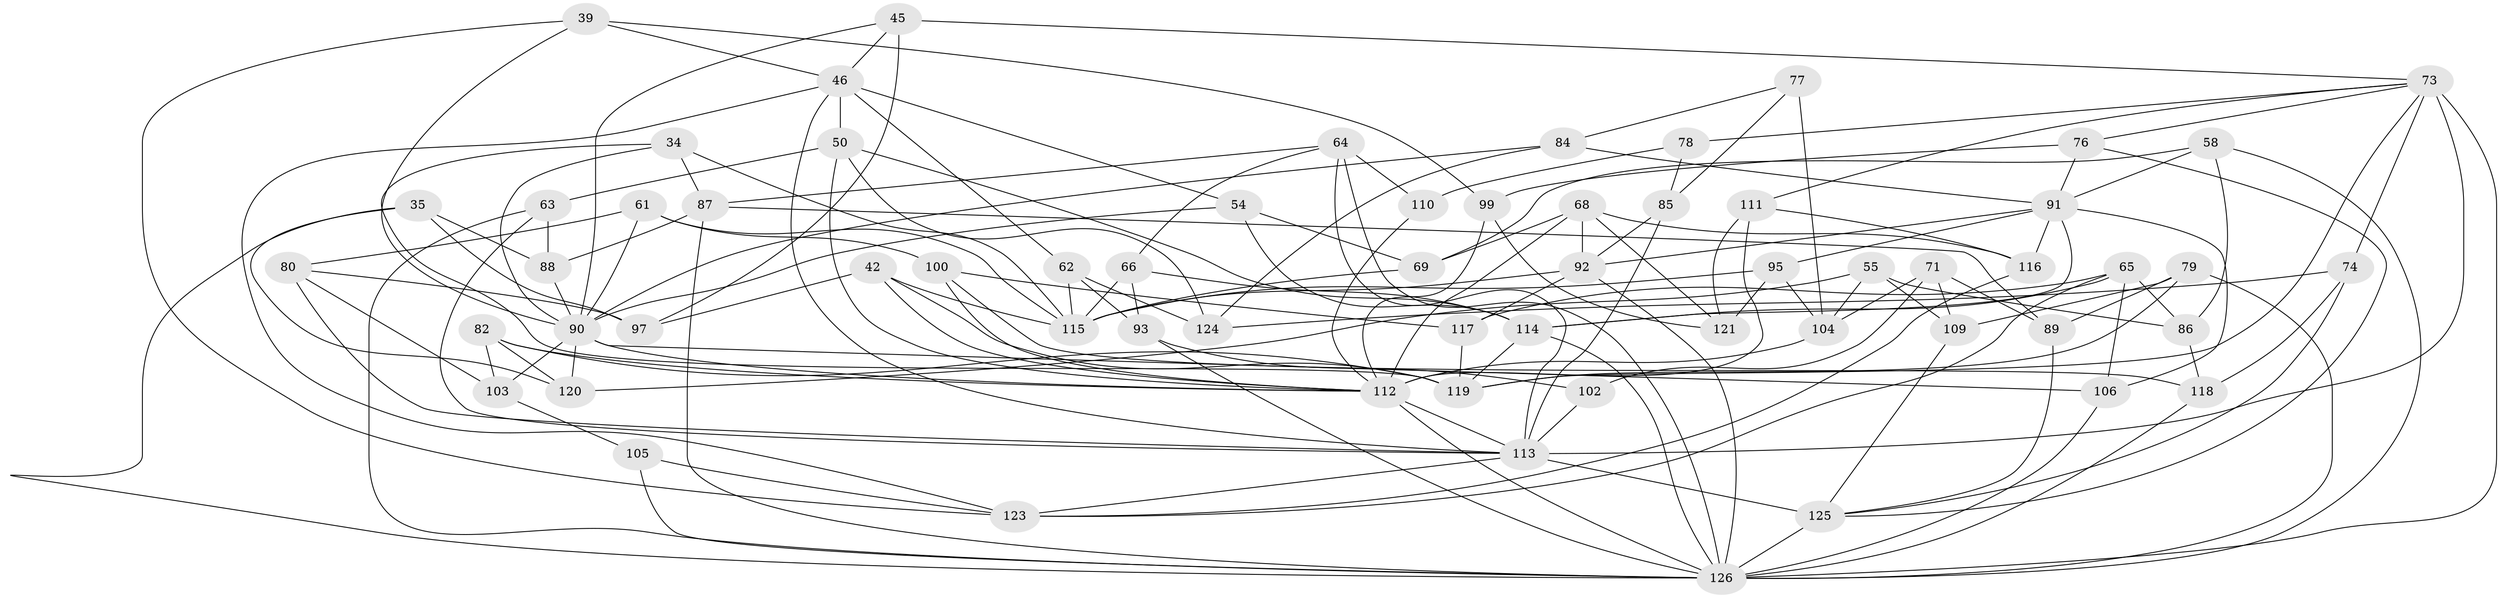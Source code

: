 // original degree distribution, {4: 1.0}
// Generated by graph-tools (version 1.1) at 2025/59/03/09/25 04:59:33]
// undirected, 63 vertices, 156 edges
graph export_dot {
graph [start="1"]
  node [color=gray90,style=filled];
  34;
  35;
  39;
  42;
  45;
  46 [super="+4+28"];
  50 [super="+10"];
  54;
  55;
  58;
  61;
  62;
  63;
  64 [super="+7"];
  65 [super="+53"];
  66;
  68 [super="+47"];
  69;
  71;
  73 [super="+44+60+49"];
  74;
  76;
  77;
  78;
  79;
  80;
  82;
  84;
  85;
  86;
  87 [super="+40"];
  88;
  89;
  90 [super="+52+72"];
  91 [super="+30+59"];
  92 [super="+9+16"];
  93;
  95;
  97;
  99;
  100;
  102;
  103;
  104 [super="+41"];
  105;
  106 [super="+70"];
  109;
  110 [super="+25"];
  111;
  112 [super="+3+15+51+98+57"];
  113 [super="+1+18+38+107"];
  114 [super="+56"];
  115 [super="+43"];
  116;
  117;
  118;
  119 [super="+67+33"];
  120;
  121;
  123 [super="+32"];
  124;
  125 [super="+122"];
  126 [super="+81+83+108"];
  34 -- 115;
  34 -- 87;
  34 -- 90;
  34 -- 119;
  35 -- 120;
  35 -- 88;
  35 -- 97;
  35 -- 126;
  39 -- 123;
  39 -- 99;
  39 -- 46;
  39 -- 90;
  42 -- 97;
  42 -- 119;
  42 -- 112;
  42 -- 115;
  45 -- 90;
  45 -- 97;
  45 -- 46;
  45 -- 73;
  46 -- 113;
  46 -- 54;
  46 -- 62;
  46 -- 50 [weight=2];
  46 -- 123;
  50 -- 63;
  50 -- 124;
  50 -- 112;
  50 -- 114;
  54 -- 69;
  54 -- 90;
  54 -- 114;
  55 -- 86;
  55 -- 104;
  55 -- 109;
  55 -- 120;
  58 -- 86;
  58 -- 69;
  58 -- 126;
  58 -- 91;
  61 -- 80;
  61 -- 100;
  61 -- 90;
  61 -- 115;
  62 -- 93;
  62 -- 124;
  62 -- 115;
  63 -- 88;
  63 -- 126;
  63 -- 113;
  64 -- 66;
  64 -- 110 [weight=2];
  64 -- 113;
  64 -- 126;
  64 -- 87;
  65 -- 86;
  65 -- 117;
  65 -- 106 [weight=2];
  65 -- 114;
  65 -- 123;
  66 -- 93;
  66 -- 114;
  66 -- 115;
  68 -- 116;
  68 -- 121;
  68 -- 92 [weight=2];
  68 -- 112;
  68 -- 69;
  69 -- 115;
  71 -- 89;
  71 -- 109;
  71 -- 102;
  71 -- 104;
  73 -- 126 [weight=6];
  73 -- 76;
  73 -- 78 [weight=2];
  73 -- 74;
  73 -- 111;
  73 -- 113 [weight=4];
  73 -- 119 [weight=4];
  74 -- 118;
  74 -- 125;
  74 -- 124;
  76 -- 99;
  76 -- 91;
  76 -- 125;
  77 -- 85;
  77 -- 104 [weight=2];
  77 -- 84;
  78 -- 110;
  78 -- 85;
  79 -- 109;
  79 -- 89;
  79 -- 119;
  79 -- 126;
  80 -- 97;
  80 -- 103;
  80 -- 113;
  82 -- 120;
  82 -- 103;
  82 -- 112;
  82 -- 119;
  84 -- 90;
  84 -- 124;
  84 -- 91;
  85 -- 113;
  85 -- 92;
  86 -- 118;
  87 -- 88;
  87 -- 126 [weight=2];
  87 -- 89;
  88 -- 90;
  89 -- 125;
  90 -- 106 [weight=2];
  90 -- 120;
  90 -- 103;
  90 -- 112;
  91 -- 106;
  91 -- 114;
  91 -- 92;
  91 -- 116;
  91 -- 95;
  92 -- 126 [weight=2];
  92 -- 117;
  92 -- 115;
  93 -- 126;
  93 -- 102;
  95 -- 121;
  95 -- 115;
  95 -- 104;
  99 -- 121;
  99 -- 112;
  100 -- 118;
  100 -- 117;
  100 -- 112;
  102 -- 113 [weight=2];
  103 -- 105;
  104 -- 112;
  105 -- 126 [weight=2];
  105 -- 123;
  106 -- 126;
  109 -- 125;
  110 -- 112 [weight=3];
  111 -- 121;
  111 -- 116;
  111 -- 112;
  112 -- 113 [weight=4];
  112 -- 126 [weight=4];
  113 -- 125 [weight=2];
  113 -- 123;
  114 -- 126 [weight=2];
  114 -- 119;
  116 -- 123;
  117 -- 119;
  118 -- 126;
  125 -- 126 [weight=2];
}
